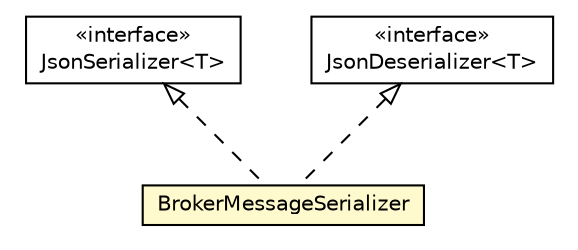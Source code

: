 #!/usr/local/bin/dot
#
# Class diagram 
# Generated by UMLGraph version R5_6-24-gf6e263 (http://www.umlgraph.org/)
#

digraph G {
	edge [fontname="Helvetica",fontsize=10,labelfontname="Helvetica",labelfontsize=10];
	node [fontname="Helvetica",fontsize=10,shape=plaintext];
	nodesep=0.25;
	ranksep=0.5;
	// org.universAAL.middleware.brokers.message.gson.BrokerMessageSerializer
	c2557839 [label=<<table title="org.universAAL.middleware.brokers.message.gson.BrokerMessageSerializer" border="0" cellborder="1" cellspacing="0" cellpadding="2" port="p" bgcolor="lemonChiffon" href="./BrokerMessageSerializer.html">
		<tr><td><table border="0" cellspacing="0" cellpadding="1">
<tr><td align="center" balign="center"> BrokerMessageSerializer </td></tr>
		</table></td></tr>
		</table>>, URL="./BrokerMessageSerializer.html", fontname="Helvetica", fontcolor="black", fontsize=10.0];
	//org.universAAL.middleware.brokers.message.gson.BrokerMessageSerializer implements com.google.gson.JsonSerializer<T>
	c2560373:p -> c2557839:p [dir=back,arrowtail=empty,style=dashed];
	//org.universAAL.middleware.brokers.message.gson.BrokerMessageSerializer implements com.google.gson.JsonDeserializer<T>
	c2560374:p -> c2557839:p [dir=back,arrowtail=empty,style=dashed];
	// com.google.gson.JsonDeserializer<T>
	c2560374 [label=<<table title="com.google.gson.JsonDeserializer" border="0" cellborder="1" cellspacing="0" cellpadding="2" port="p" href="http://java.sun.com/j2se/1.4.2/docs/api/com/google/gson/JsonDeserializer.html">
		<tr><td><table border="0" cellspacing="0" cellpadding="1">
<tr><td align="center" balign="center"> &#171;interface&#187; </td></tr>
<tr><td align="center" balign="center"> JsonDeserializer&lt;T&gt; </td></tr>
		</table></td></tr>
		</table>>, URL="http://java.sun.com/j2se/1.4.2/docs/api/com/google/gson/JsonDeserializer.html", fontname="Helvetica", fontcolor="black", fontsize=10.0];
	// com.google.gson.JsonSerializer<T>
	c2560373 [label=<<table title="com.google.gson.JsonSerializer" border="0" cellborder="1" cellspacing="0" cellpadding="2" port="p" href="http://java.sun.com/j2se/1.4.2/docs/api/com/google/gson/JsonSerializer.html">
		<tr><td><table border="0" cellspacing="0" cellpadding="1">
<tr><td align="center" balign="center"> &#171;interface&#187; </td></tr>
<tr><td align="center" balign="center"> JsonSerializer&lt;T&gt; </td></tr>
		</table></td></tr>
		</table>>, URL="http://java.sun.com/j2se/1.4.2/docs/api/com/google/gson/JsonSerializer.html", fontname="Helvetica", fontcolor="black", fontsize=10.0];
}

